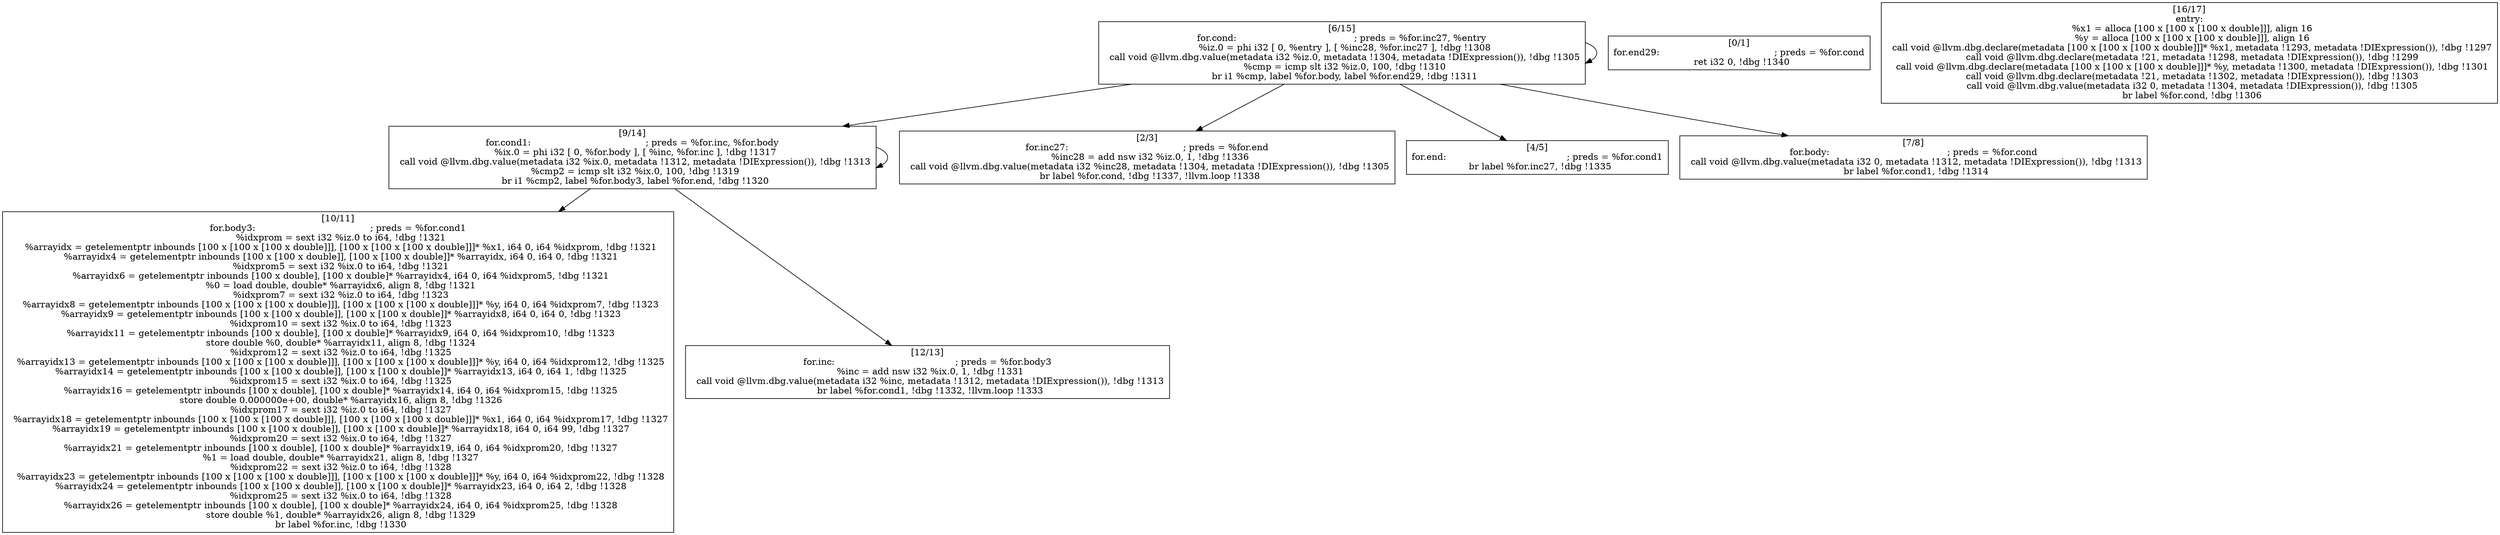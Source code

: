 
digraph G {


node21 [label="[10/11]
for.body3:                                        ; preds = %for.cond1
  %idxprom = sext i32 %iz.0 to i64, !dbg !1321
  %arrayidx = getelementptr inbounds [100 x [100 x [100 x double]]], [100 x [100 x [100 x double]]]* %x1, i64 0, i64 %idxprom, !dbg !1321
  %arrayidx4 = getelementptr inbounds [100 x [100 x double]], [100 x [100 x double]]* %arrayidx, i64 0, i64 0, !dbg !1321
  %idxprom5 = sext i32 %ix.0 to i64, !dbg !1321
  %arrayidx6 = getelementptr inbounds [100 x double], [100 x double]* %arrayidx4, i64 0, i64 %idxprom5, !dbg !1321
  %0 = load double, double* %arrayidx6, align 8, !dbg !1321
  %idxprom7 = sext i32 %iz.0 to i64, !dbg !1323
  %arrayidx8 = getelementptr inbounds [100 x [100 x [100 x double]]], [100 x [100 x [100 x double]]]* %y, i64 0, i64 %idxprom7, !dbg !1323
  %arrayidx9 = getelementptr inbounds [100 x [100 x double]], [100 x [100 x double]]* %arrayidx8, i64 0, i64 0, !dbg !1323
  %idxprom10 = sext i32 %ix.0 to i64, !dbg !1323
  %arrayidx11 = getelementptr inbounds [100 x double], [100 x double]* %arrayidx9, i64 0, i64 %idxprom10, !dbg !1323
  store double %0, double* %arrayidx11, align 8, !dbg !1324
  %idxprom12 = sext i32 %iz.0 to i64, !dbg !1325
  %arrayidx13 = getelementptr inbounds [100 x [100 x [100 x double]]], [100 x [100 x [100 x double]]]* %y, i64 0, i64 %idxprom12, !dbg !1325
  %arrayidx14 = getelementptr inbounds [100 x [100 x double]], [100 x [100 x double]]* %arrayidx13, i64 0, i64 1, !dbg !1325
  %idxprom15 = sext i32 %ix.0 to i64, !dbg !1325
  %arrayidx16 = getelementptr inbounds [100 x double], [100 x double]* %arrayidx14, i64 0, i64 %idxprom15, !dbg !1325
  store double 0.000000e+00, double* %arrayidx16, align 8, !dbg !1326
  %idxprom17 = sext i32 %iz.0 to i64, !dbg !1327
  %arrayidx18 = getelementptr inbounds [100 x [100 x [100 x double]]], [100 x [100 x [100 x double]]]* %x1, i64 0, i64 %idxprom17, !dbg !1327
  %arrayidx19 = getelementptr inbounds [100 x [100 x double]], [100 x [100 x double]]* %arrayidx18, i64 0, i64 99, !dbg !1327
  %idxprom20 = sext i32 %ix.0 to i64, !dbg !1327
  %arrayidx21 = getelementptr inbounds [100 x double], [100 x double]* %arrayidx19, i64 0, i64 %idxprom20, !dbg !1327
  %1 = load double, double* %arrayidx21, align 8, !dbg !1327
  %idxprom22 = sext i32 %iz.0 to i64, !dbg !1328
  %arrayidx23 = getelementptr inbounds [100 x [100 x [100 x double]]], [100 x [100 x [100 x double]]]* %y, i64 0, i64 %idxprom22, !dbg !1328
  %arrayidx24 = getelementptr inbounds [100 x [100 x double]], [100 x [100 x double]]* %arrayidx23, i64 0, i64 2, !dbg !1328
  %idxprom25 = sext i32 %ix.0 to i64, !dbg !1328
  %arrayidx26 = getelementptr inbounds [100 x double], [100 x double]* %arrayidx24, i64 0, i64 %idxprom25, !dbg !1328
  store double %1, double* %arrayidx26, align 8, !dbg !1329
  br label %for.inc, !dbg !1330
",shape=rectangle ]
node20 [label="[9/14]
for.cond1:                                        ; preds = %for.inc, %for.body
  %ix.0 = phi i32 [ 0, %for.body ], [ %inc, %for.inc ], !dbg !1317
  call void @llvm.dbg.value(metadata i32 %ix.0, metadata !1312, metadata !DIExpression()), !dbg !1313
  %cmp2 = icmp slt i32 %ix.0, 100, !dbg !1319
  br i1 %cmp2, label %for.body3, label %for.end, !dbg !1320
",shape=rectangle ]
node15 [label="[2/3]
for.inc27:                                        ; preds = %for.end
  %inc28 = add nsw i32 %iz.0, 1, !dbg !1336
  call void @llvm.dbg.value(metadata i32 %inc28, metadata !1304, metadata !DIExpression()), !dbg !1305
  br label %for.cond, !dbg !1337, !llvm.loop !1338
",shape=rectangle ]
node14 [label="[0/1]
for.end29:                                        ; preds = %for.cond
  ret i32 0, !dbg !1340
",shape=rectangle ]
node17 [label="[6/15]
for.cond:                                         ; preds = %for.inc27, %entry
  %iz.0 = phi i32 [ 0, %entry ], [ %inc28, %for.inc27 ], !dbg !1308
  call void @llvm.dbg.value(metadata i32 %iz.0, metadata !1304, metadata !DIExpression()), !dbg !1305
  %cmp = icmp slt i32 %iz.0, 100, !dbg !1310
  br i1 %cmp, label %for.body, label %for.end29, !dbg !1311
",shape=rectangle ]
node22 [label="[12/13]
for.inc:                                          ; preds = %for.body3
  %inc = add nsw i32 %ix.0, 1, !dbg !1331
  call void @llvm.dbg.value(metadata i32 %inc, metadata !1312, metadata !DIExpression()), !dbg !1313
  br label %for.cond1, !dbg !1332, !llvm.loop !1333
",shape=rectangle ]
node18 [label="[16/17]
entry:
  %x1 = alloca [100 x [100 x [100 x double]]], align 16
  %y = alloca [100 x [100 x [100 x double]]], align 16
  call void @llvm.dbg.declare(metadata [100 x [100 x [100 x double]]]* %x1, metadata !1293, metadata !DIExpression()), !dbg !1297
  call void @llvm.dbg.declare(metadata !21, metadata !1298, metadata !DIExpression()), !dbg !1299
  call void @llvm.dbg.declare(metadata [100 x [100 x [100 x double]]]* %y, metadata !1300, metadata !DIExpression()), !dbg !1301
  call void @llvm.dbg.declare(metadata !21, metadata !1302, metadata !DIExpression()), !dbg !1303
  call void @llvm.dbg.value(metadata i32 0, metadata !1304, metadata !DIExpression()), !dbg !1305
  br label %for.cond, !dbg !1306
",shape=rectangle ]
node16 [label="[4/5]
for.end:                                          ; preds = %for.cond1
  br label %for.inc27, !dbg !1335
",shape=rectangle ]
node19 [label="[7/8]
for.body:                                         ; preds = %for.cond
  call void @llvm.dbg.value(metadata i32 0, metadata !1312, metadata !DIExpression()), !dbg !1313
  br label %for.cond1, !dbg !1314
",shape=rectangle ]

node20->node22 [ ]
node20->node21 [ ]
node17->node16 [ ]
node17->node19 [ ]
node17->node15 [ ]
node17->node17 [ ]
node17->node20 [ ]
node20->node20 [ ]


}
